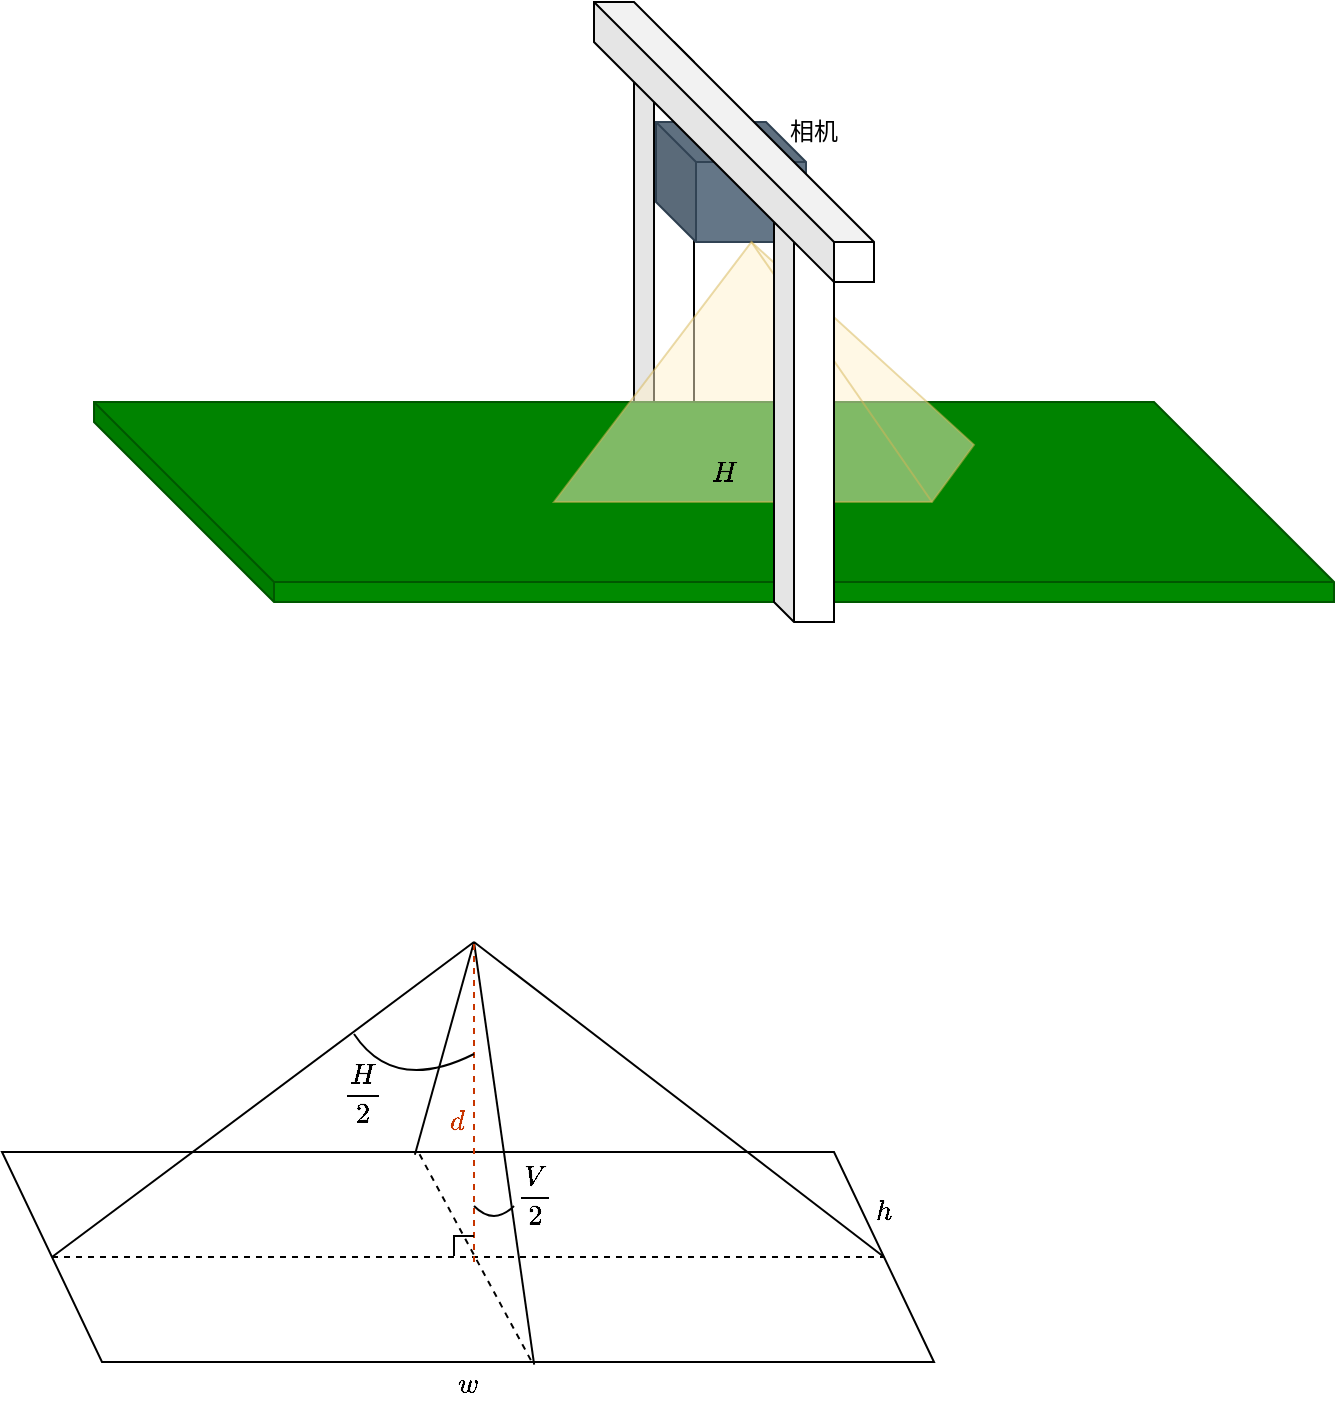 <mxfile version="21.3.6" type="github" pages="2">
  <diagram id="1NfUXGRbyNCHauA-c6Rg" name="传送带-相机">
    <mxGraphModel dx="1857" dy="1001" grid="1" gridSize="10" guides="1" tooltips="1" connect="1" arrows="1" fold="1" page="1" pageScale="1" pageWidth="827" pageHeight="1169" math="1" shadow="0">
      <root>
        <mxCell id="0" />
        <mxCell id="-tubiMW4hBpiqMgosA95-1" value="传送带" style="" parent="0" />
        <mxCell id="-tubiMW4hBpiqMgosA95-4" value="" style="shape=cube;whiteSpace=wrap;html=1;boundedLbl=1;backgroundOutline=1;darkOpacity=0.05;darkOpacity2=0.1;size=10;" parent="-tubiMW4hBpiqMgosA95-1" vertex="1">
          <mxGeometry x="220" y="210" width="30" height="210" as="geometry" />
        </mxCell>
        <mxCell id="-tubiMW4hBpiqMgosA95-2" value="" style="shape=cube;whiteSpace=wrap;html=1;boundedLbl=1;backgroundOutline=1;darkOpacity=0.05;darkOpacity2=0.1;fillColor=#008a00;strokeColor=#005700;fontColor=#ffffff;size=90;" parent="-tubiMW4hBpiqMgosA95-1" vertex="1">
          <mxGeometry x="-50" y="390" width="620" height="100" as="geometry" />
        </mxCell>
        <mxCell id="-tubiMW4hBpiqMgosA95-8" value="" style="shape=cube;whiteSpace=wrap;html=1;boundedLbl=1;backgroundOutline=1;darkOpacity=0.05;darkOpacity2=0.1;size=20;fillColor=#647687;fontColor=#ffffff;strokeColor=#314354;" parent="-tubiMW4hBpiqMgosA95-1" vertex="1">
          <mxGeometry x="231" y="250" width="75" height="60" as="geometry" />
        </mxCell>
        <mxCell id="-tubiMW4hBpiqMgosA95-11" value="" style="verticalLabelPosition=bottom;verticalAlign=top;html=1;shape=mxgraph.basic.pyramid;dx1=0.47;dx2=0.9;dy1=1;dy2=0.78;fillColor=#fff2cc;strokeColor=#d6b656;opacity=50;" parent="-tubiMW4hBpiqMgosA95-1" vertex="1">
          <mxGeometry x="180" y="310" width="210" height="130" as="geometry" />
        </mxCell>
        <mxCell id="-tubiMW4hBpiqMgosA95-3" value="" style="shape=cube;whiteSpace=wrap;html=1;boundedLbl=1;backgroundOutline=1;darkOpacity=0.05;darkOpacity2=0.1;size=10;" parent="-tubiMW4hBpiqMgosA95-1" vertex="1">
          <mxGeometry x="290" y="290" width="30" height="210" as="geometry" />
        </mxCell>
        <mxCell id="-tubiMW4hBpiqMgosA95-6" value="" style="shape=cube;whiteSpace=wrap;html=1;boundedLbl=1;backgroundOutline=1;darkOpacity=0.05;darkOpacity2=0.1;size=120;" parent="-tubiMW4hBpiqMgosA95-1" vertex="1">
          <mxGeometry x="200" y="190" width="140" height="140" as="geometry" />
        </mxCell>
        <mxCell id="-tubiMW4hBpiqMgosA95-49" value="`H/2`" style="text;html=1;strokeColor=none;fillColor=none;align=center;verticalAlign=middle;whiteSpace=wrap;rounded=0;" parent="-tubiMW4hBpiqMgosA95-1" vertex="1">
          <mxGeometry x="70" y="720" width="30" height="30" as="geometry" />
        </mxCell>
        <mxCell id="1" value="相机" parent="0" />
        <mxCell id="-tubiMW4hBpiqMgosA95-17" value="" style="shape=parallelogram;perimeter=parallelogramPerimeter;whiteSpace=wrap;html=1;fixedSize=1;fillColor=none;flipH=1;size=50.0;" parent="1" vertex="1">
          <mxGeometry x="-96" y="765" width="466" height="105" as="geometry" />
        </mxCell>
        <mxCell id="-tubiMW4hBpiqMgosA95-24" value="" style="endArrow=none;html=1;rounded=0;exitX=0.429;exitY=1.013;exitDx=0;exitDy=0;exitPerimeter=0;" parent="1" source="-tubiMW4hBpiqMgosA95-17" edge="1">
          <mxGeometry width="50" height="50" relative="1" as="geometry">
            <mxPoint x="230" y="640" as="sourcePoint" />
            <mxPoint x="140" y="660" as="targetPoint" />
          </mxGeometry>
        </mxCell>
        <mxCell id="-tubiMW4hBpiqMgosA95-25" value="" style="endArrow=none;html=1;rounded=0;exitX=0.557;exitY=0.013;exitDx=0;exitDy=0;exitPerimeter=0;" parent="1" source="-tubiMW4hBpiqMgosA95-17" edge="1">
          <mxGeometry width="50" height="50" relative="1" as="geometry">
            <mxPoint x="300" y="810" as="sourcePoint" />
            <mxPoint x="140" y="660" as="targetPoint" />
          </mxGeometry>
        </mxCell>
        <mxCell id="-tubiMW4hBpiqMgosA95-26" value="" style="endArrow=none;html=1;rounded=0;exitX=1;exitY=0.5;exitDx=0;exitDy=0;" parent="1" source="-tubiMW4hBpiqMgosA95-17" edge="1">
          <mxGeometry width="50" height="50" relative="1" as="geometry">
            <mxPoint x="195" y="880" as="sourcePoint" />
            <mxPoint x="140" y="660" as="targetPoint" />
          </mxGeometry>
        </mxCell>
        <mxCell id="-tubiMW4hBpiqMgosA95-27" value="" style="endArrow=none;html=1;rounded=0;exitX=0;exitY=0.5;exitDx=0;exitDy=0;" parent="1" source="-tubiMW4hBpiqMgosA95-17" edge="1">
          <mxGeometry width="50" height="50" relative="1" as="geometry">
            <mxPoint x="425" y="830" as="sourcePoint" />
            <mxPoint x="140" y="660" as="targetPoint" />
          </mxGeometry>
        </mxCell>
        <mxCell id="-tubiMW4hBpiqMgosA95-28" value="" style="endArrow=none;dashed=1;html=1;rounded=0;exitX=0;exitY=0.5;exitDx=0;exitDy=0;entryX=1;entryY=0.5;entryDx=0;entryDy=0;" parent="1" source="-tubiMW4hBpiqMgosA95-17" target="-tubiMW4hBpiqMgosA95-17" edge="1">
          <mxGeometry width="50" height="50" relative="1" as="geometry">
            <mxPoint x="150" y="680" as="sourcePoint" />
            <mxPoint x="200" y="630" as="targetPoint" />
          </mxGeometry>
        </mxCell>
        <mxCell id="-tubiMW4hBpiqMgosA95-30" value="" style="endArrow=none;dashed=1;html=1;rounded=0;fillColor=#fa6800;strokeColor=#C73500;" parent="1" edge="1">
          <mxGeometry width="50" height="50" relative="1" as="geometry">
            <mxPoint x="140" y="820" as="sourcePoint" />
            <mxPoint x="140" y="660" as="targetPoint" />
          </mxGeometry>
        </mxCell>
        <mxCell id="-tubiMW4hBpiqMgosA95-35" value="" style="endArrow=none;html=1;curved=1;" parent="1" edge="1">
          <mxGeometry x="-1" y="-236" width="50" height="50" relative="1" as="geometry">
            <mxPoint x="80" y="706" as="sourcePoint" />
            <mxPoint x="140" y="716" as="targetPoint" />
            <Array as="points">
              <mxPoint x="100" y="736" />
            </Array>
            <mxPoint x="-273" y="-140" as="offset" />
          </mxGeometry>
        </mxCell>
        <mxCell id="-tubiMW4hBpiqMgosA95-36" value="`H`" style="text;html=1;strokeColor=none;fillColor=none;align=center;verticalAlign=middle;whiteSpace=wrap;rounded=0;" parent="1" vertex="1">
          <mxGeometry x="250" y="410" width="30" height="30" as="geometry" />
        </mxCell>
        <mxCell id="-tubiMW4hBpiqMgosA95-37" value="" style="endArrow=none;html=1;curved=1;endSize=0;startSize=0;" parent="1" edge="1">
          <mxGeometry x="-1" y="-236" width="50" height="50" relative="1" as="geometry">
            <mxPoint x="140" y="792" as="sourcePoint" />
            <mxPoint x="160" y="792" as="targetPoint" />
            <Array as="points">
              <mxPoint x="150" y="802" />
            </Array>
            <mxPoint x="-273" y="-140" as="offset" />
          </mxGeometry>
        </mxCell>
        <mxCell id="-tubiMW4hBpiqMgosA95-38" value="`V/2`" style="text;html=1;strokeColor=none;fillColor=none;align=center;verticalAlign=middle;whiteSpace=wrap;rounded=0;" parent="1" vertex="1">
          <mxGeometry x="161" y="771" width="20" height="30" as="geometry" />
        </mxCell>
        <mxCell id="-tubiMW4hBpiqMgosA95-39" value="`h`" style="text;html=1;strokeColor=none;fillColor=none;align=center;verticalAlign=middle;whiteSpace=wrap;rounded=0;" parent="1" vertex="1">
          <mxGeometry x="330" y="780" width="30" height="30" as="geometry" />
        </mxCell>
        <mxCell id="-tubiMW4hBpiqMgosA95-40" value="`w`" style="text;html=1;strokeColor=none;fillColor=none;align=center;verticalAlign=middle;whiteSpace=wrap;rounded=0;" parent="1" vertex="1">
          <mxGeometry x="122" y="866" width="30" height="30" as="geometry" />
        </mxCell>
        <mxCell id="-tubiMW4hBpiqMgosA95-41" value="`d`" style="text;html=1;strokeColor=none;fillColor=none;align=center;verticalAlign=middle;whiteSpace=wrap;rounded=0;fontColor=#C73500;" parent="1" vertex="1">
          <mxGeometry x="117" y="735" width="30" height="30" as="geometry" />
        </mxCell>
        <mxCell id="-tubiMW4hBpiqMgosA95-46" value="" style="endArrow=none;dashed=1;html=1;rounded=0;exitX=0.552;exitY=0.011;exitDx=0;exitDy=0;entryX=0.432;entryY=0.996;entryDx=0;entryDy=0;exitPerimeter=0;entryPerimeter=0;" parent="1" source="-tubiMW4hBpiqMgosA95-17" target="-tubiMW4hBpiqMgosA95-17" edge="1">
          <mxGeometry width="50" height="50" relative="1" as="geometry">
            <mxPoint x="-61.0" y="827.5" as="sourcePoint" />
            <mxPoint x="355" y="827.5" as="targetPoint" />
          </mxGeometry>
        </mxCell>
        <mxCell id="-tubiMW4hBpiqMgosA95-47" value="" style="endArrow=none;html=1;fontColor=#C73500;startSize=0;endSize=0;rounded=0;" parent="1" edge="1">
          <mxGeometry width="50" height="50" relative="1" as="geometry">
            <mxPoint x="130" y="817" as="sourcePoint" />
            <mxPoint x="140" y="807" as="targetPoint" />
            <Array as="points">
              <mxPoint x="130" y="807" />
            </Array>
          </mxGeometry>
        </mxCell>
        <mxCell id="-tubiMW4hBpiqMgosA95-48" value="相机" style="text;html=1;strokeColor=none;fillColor=none;align=center;verticalAlign=middle;whiteSpace=wrap;rounded=0;fontColor=#000000;" parent="1" vertex="1">
          <mxGeometry x="280" y="240" width="60" height="30" as="geometry" />
        </mxCell>
      </root>
    </mxGraphModel>
  </diagram>
  <diagram id="XuQnnng7b7wH7JDiEtgx" name="第 2 页">
    <mxGraphModel dx="2426" dy="1564" grid="1" gridSize="10" guides="1" tooltips="1" connect="1" arrows="1" fold="1" page="1" pageScale="1" pageWidth="827" pageHeight="1169" math="1" shadow="0">
      <root>
        <mxCell id="0" />
        <mxCell id="SmqsWfbFAaSB6eGqA43s-1" value="节点" style="locked=1;" parent="0" />
        <mxCell id="SmqsWfbFAaSB6eGqA43s-26" value="" style="rounded=0;whiteSpace=wrap;html=1;fillColor=#fff2cc;strokeColor=#d6b656;" vertex="1" parent="SmqsWfbFAaSB6eGqA43s-1">
          <mxGeometry x="39" y="305" width="650" height="515" as="geometry" />
        </mxCell>
        <mxCell id="SmqsWfbFAaSB6eGqA43s-28" value="aruco_detect" style="text;html=1;strokeColor=none;fillColor=none;align=center;verticalAlign=middle;whiteSpace=wrap;rounded=0;fontSize=20;fontStyle=1" vertex="1" parent="SmqsWfbFAaSB6eGqA43s-1">
          <mxGeometry x="40" y="780" width="150" height="40" as="geometry" />
        </mxCell>
        <mxCell id="SmqsWfbFAaSB6eGqA43s-29" value="" style="rounded=0;whiteSpace=wrap;html=1;fillColor=#d5e8d4;strokeColor=#82b366;" vertex="1" parent="SmqsWfbFAaSB6eGqA43s-1">
          <mxGeometry x="-530" y="290" width="530" height="530" as="geometry" />
        </mxCell>
        <mxCell id="SmqsWfbFAaSB6eGqA43s-30" value="camera" style="text;html=1;strokeColor=none;fillColor=none;align=center;verticalAlign=middle;whiteSpace=wrap;rounded=0;fontSize=20;fontStyle=1" vertex="1" parent="SmqsWfbFAaSB6eGqA43s-1">
          <mxGeometry x="-350" y="780" width="150" height="40" as="geometry" />
        </mxCell>
        <mxCell id="SmqsWfbFAaSB6eGqA43s-49" value="" style="rounded=0;whiteSpace=wrap;html=1;fillColor=#dae8fc;strokeColor=#6c8ebf;" vertex="1" parent="SmqsWfbFAaSB6eGqA43s-1">
          <mxGeometry x="-200" y="840" width="890" height="820" as="geometry" />
        </mxCell>
        <mxCell id="SmqsWfbFAaSB6eGqA43s-50" value="Fiducial_SLAM" style="text;html=1;strokeColor=none;fillColor=none;align=center;verticalAlign=middle;whiteSpace=wrap;rounded=0;fontSize=20;fontStyle=1" vertex="1" parent="SmqsWfbFAaSB6eGqA43s-1">
          <mxGeometry x="-200" y="1620" width="150" height="40" as="geometry" />
        </mxCell>
        <mxCell id="1" value="模块" style="" parent="0" />
        <mxCell id="SmqsWfbFAaSB6eGqA43s-15" style="edgeStyle=orthogonalEdgeStyle;rounded=0;orthogonalLoop=1;jettySize=auto;html=1;entryX=0;entryY=0.5;entryDx=0;entryDy=0;endArrow=none;endFill=0;" edge="1" parent="1" source="SmqsWfbFAaSB6eGqA43s-6" target="SmqsWfbFAaSB6eGqA43s-7">
          <mxGeometry relative="1" as="geometry" />
        </mxCell>
        <mxCell id="SmqsWfbFAaSB6eGqA43s-16" style="edgeStyle=orthogonalEdgeStyle;rounded=0;orthogonalLoop=1;jettySize=auto;html=1;entryX=0;entryY=0.5;entryDx=0;entryDy=0;endArrow=none;endFill=0;" edge="1" parent="1" source="SmqsWfbFAaSB6eGqA43s-6" target="SmqsWfbFAaSB6eGqA43s-8">
          <mxGeometry relative="1" as="geometry" />
        </mxCell>
        <mxCell id="SmqsWfbFAaSB6eGqA43s-17" style="edgeStyle=orthogonalEdgeStyle;rounded=0;orthogonalLoop=1;jettySize=auto;html=1;endArrow=none;endFill=0;entryX=0;entryY=0.5;entryDx=0;entryDy=0;" edge="1" parent="1" source="SmqsWfbFAaSB6eGqA43s-6" target="SmqsWfbFAaSB6eGqA43s-10">
          <mxGeometry relative="1" as="geometry" />
        </mxCell>
        <mxCell id="SmqsWfbFAaSB6eGqA43s-6" value="&lt;h1&gt;&lt;span style=&quot;background-color: initial;&quot;&gt;imageCallback&lt;/span&gt;&lt;/h1&gt;&lt;div style=&quot;font-size: 20px;&quot;&gt;&lt;ul&gt;&lt;li&gt;marker detection&lt;/li&gt;&lt;li&gt;pose estimation&lt;/li&gt;&lt;/ul&gt;&lt;/div&gt;" style="text;html=1;strokeColor=default;fillColor=none;spacing=5;spacingTop=-20;whiteSpace=wrap;overflow=hidden;rounded=0;" vertex="1" parent="1">
          <mxGeometry x="49" y="500" width="240" height="130" as="geometry" />
        </mxCell>
        <mxCell id="SmqsWfbFAaSB6eGqA43s-39" style="edgeStyle=orthogonalEdgeStyle;rounded=0;orthogonalLoop=1;jettySize=auto;html=1;entryX=0.5;entryY=0;entryDx=0;entryDy=0;" edge="1" parent="1" source="SmqsWfbFAaSB6eGqA43s-7" target="SmqsWfbFAaSB6eGqA43s-34">
          <mxGeometry relative="1" as="geometry" />
        </mxCell>
        <mxCell id="SmqsWfbFAaSB6eGqA43s-7" value="&lt;h1 style=&quot;font-size: 16px;&quot;&gt;fiducial_msgs/FiducialTransform []&lt;/h1&gt;&lt;div&gt;marker id, pose, and detection error&lt;/div&gt;&lt;div style=&quot;font-size: 16px;&quot;&gt;&lt;ul style=&quot;font-size: 16px;&quot;&gt;&lt;li style=&quot;font-size: 16px;&quot;&gt;marker_id&lt;/li&gt;&lt;li style=&quot;font-size: 16px;&quot;&gt;transform&lt;/li&gt;&lt;li style=&quot;font-size: 16px;&quot;&gt;image_error (reprojection error)&lt;/li&gt;&lt;li style=&quot;font-size: 16px;&quot;&gt;object_error&lt;/li&gt;&lt;/ul&gt;&lt;/div&gt;" style="text;html=1;strokeColor=default;fillColor=none;spacing=5;spacingTop=-20;whiteSpace=wrap;overflow=hidden;rounded=0;dashed=1;fontSize=16;" vertex="1" parent="1">
          <mxGeometry x="329" y="660" width="340" height="150" as="geometry" />
        </mxCell>
        <mxCell id="SmqsWfbFAaSB6eGqA43s-8" value="&lt;h1 style=&quot;font-size: 16px;&quot;&gt;TF (geometry_msgs/TransformStamped)&lt;/h1&gt;&lt;div style=&quot;font-size: 16px;&quot;&gt;&lt;ul style=&quot;font-size: 16px;&quot;&gt;&lt;li style=&quot;font-size: 16px;&quot;&gt;header&lt;/li&gt;&lt;ul&gt;&lt;li style=&quot;font-size: 16px;&quot;&gt;timestamp&lt;/li&gt;&lt;li style=&quot;font-size: 16px;&quot;&gt;frame_id&lt;/li&gt;&lt;/ul&gt;&lt;li style=&quot;font-size: 16px;&quot;&gt;transform&lt;/li&gt;&lt;li style=&quot;font-size: 16px;&quot;&gt;child_frame&lt;/li&gt;&lt;/ul&gt;&lt;/div&gt;" style="text;html=1;strokeColor=default;fillColor=none;spacing=5;spacingTop=-20;whiteSpace=wrap;overflow=hidden;rounded=0;dashed=1;fontSize=16;" vertex="1" parent="1">
          <mxGeometry x="329" y="500" width="340" height="130" as="geometry" />
        </mxCell>
        <mxCell id="SmqsWfbFAaSB6eGqA43s-10" value="&lt;h1 style=&quot;font-size: 16px;&quot;&gt;image (sensor_msgs/image)&lt;/h1&gt;&lt;div&gt;Image drawn with detected marker&amp;nbsp;&lt;/div&gt;&lt;div style=&quot;font-size: 16px;&quot;&gt;&lt;ul style=&quot;font-size: 16px;&quot;&gt;&lt;li style=&quot;font-size: 16px;&quot;&gt;header&lt;/li&gt;&lt;ul&gt;&lt;li style=&quot;font-size: 16px;&quot;&gt;timestamp&lt;/li&gt;&lt;li style=&quot;font-size: 16px;&quot;&gt;frame_id&lt;/li&gt;&lt;/ul&gt;&lt;li style=&quot;font-size: 16px;&quot;&gt;image&lt;/li&gt;&lt;/ul&gt;&lt;/div&gt;" style="text;html=1;strokeColor=default;fillColor=none;spacing=5;spacingTop=-20;whiteSpace=wrap;overflow=hidden;rounded=0;dashed=1;fontSize=16;" vertex="1" parent="1">
          <mxGeometry x="329" y="325" width="340" height="150" as="geometry" />
        </mxCell>
        <mxCell id="SmqsWfbFAaSB6eGqA43s-14" style="edgeStyle=orthogonalEdgeStyle;rounded=0;orthogonalLoop=1;jettySize=auto;html=1;entryX=0.5;entryY=0;entryDx=0;entryDy=0;" edge="1" parent="1" source="SmqsWfbFAaSB6eGqA43s-12" target="SmqsWfbFAaSB6eGqA43s-6">
          <mxGeometry relative="1" as="geometry" />
        </mxCell>
        <mxCell id="SmqsWfbFAaSB6eGqA43s-12" value="&lt;h1&gt;&lt;span style=&quot;background-color: initial;&quot;&gt;camInfoCallback&lt;/span&gt;&lt;/h1&gt;&lt;div style=&quot;font-size: 20px;&quot;&gt;&lt;ul&gt;&lt;li&gt;&lt;span style=&quot;background-color: initial;&quot;&gt;Get camera intrinsics from /camera_info&lt;/span&gt;&lt;br&gt;&lt;/li&gt;&lt;/ul&gt;&lt;/div&gt;" style="text;html=1;strokeColor=default;fillColor=none;spacing=5;spacingTop=-20;whiteSpace=wrap;overflow=hidden;rounded=0;" vertex="1" parent="1">
          <mxGeometry x="49" y="320" width="240" height="130" as="geometry" />
        </mxCell>
        <mxCell id="SmqsWfbFAaSB6eGqA43s-24" style="edgeStyle=orthogonalEdgeStyle;rounded=0;orthogonalLoop=1;jettySize=auto;html=1;entryX=0;entryY=0.5;entryDx=0;entryDy=0;strokeWidth=1;endArrow=none;endFill=0;" edge="1" parent="1" source="SmqsWfbFAaSB6eGqA43s-18" target="SmqsWfbFAaSB6eGqA43s-23">
          <mxGeometry relative="1" as="geometry" />
        </mxCell>
        <mxCell id="SmqsWfbFAaSB6eGqA43s-18" value="&lt;div style=&quot;font-size: 20px;&quot;&gt;&lt;div&gt;&lt;span style=&quot;background-color: initial;&quot;&gt;&lt;br&gt;&lt;/span&gt;&lt;/div&gt;&lt;div&gt;&lt;span style=&quot;background-color: initial;&quot;&gt;Image publisher&lt;/span&gt;&lt;br&gt;&lt;/div&gt;&lt;div&gt;&lt;br&gt;&lt;/div&gt;&lt;div&gt;&lt;span style=&quot;font-weight: 400;&quot;&gt;publish raw image read from camera&lt;/span&gt;&lt;/div&gt;&lt;/div&gt;" style="text;html=1;strokeColor=default;fillColor=none;spacing=5;spacingTop=-20;whiteSpace=wrap;overflow=hidden;rounded=0;fontStyle=1" vertex="1" parent="1">
          <mxGeometry x="-510" y="500" width="240" height="130" as="geometry" />
        </mxCell>
        <mxCell id="SmqsWfbFAaSB6eGqA43s-21" style="edgeStyle=orthogonalEdgeStyle;rounded=0;orthogonalLoop=1;jettySize=auto;html=1;entryX=0;entryY=0.5;entryDx=0;entryDy=0;endArrow=none;endFill=0;" edge="1" parent="1" source="SmqsWfbFAaSB6eGqA43s-19" target="SmqsWfbFAaSB6eGqA43s-20">
          <mxGeometry relative="1" as="geometry" />
        </mxCell>
        <mxCell id="SmqsWfbFAaSB6eGqA43s-19" value="&lt;div style=&quot;font-size: 20px;&quot;&gt;&lt;div&gt;&lt;span style=&quot;background-color: initial;&quot;&gt;&lt;br&gt;&lt;/span&gt;&lt;/div&gt;&lt;div&gt;&lt;span style=&quot;background-color: initial;&quot;&gt;camera info publisher&lt;/span&gt;&lt;br&gt;&lt;/div&gt;&lt;div&gt;&lt;br&gt;&lt;/div&gt;&lt;div&gt;&lt;span style=&quot;font-weight: 400;&quot;&gt;publish camera info containing camera intrinsics&lt;/span&gt;&lt;/div&gt;&lt;/div&gt;" style="text;html=1;strokeColor=default;fillColor=none;spacing=5;spacingTop=-20;whiteSpace=wrap;overflow=hidden;rounded=0;fontStyle=1" vertex="1" parent="1">
          <mxGeometry x="-510" y="315" width="240" height="140" as="geometry" />
        </mxCell>
        <mxCell id="SmqsWfbFAaSB6eGqA43s-22" style="edgeStyle=orthogonalEdgeStyle;rounded=0;orthogonalLoop=1;jettySize=auto;html=1;entryX=0;entryY=0.5;entryDx=0;entryDy=0;" edge="1" parent="1" source="SmqsWfbFAaSB6eGqA43s-20" target="SmqsWfbFAaSB6eGqA43s-12">
          <mxGeometry relative="1" as="geometry" />
        </mxCell>
        <mxCell id="SmqsWfbFAaSB6eGqA43s-20" value="&lt;h1 style=&quot;font-size: 16px;&quot;&gt;sensor_msgs/CameraInfo&amp;nbsp;&lt;/h1&gt;&lt;div style=&quot;font-size: 16px;&quot;&gt;&lt;ul style=&quot;font-size: 16px;&quot;&gt;&lt;li style=&quot;font-size: 16px;&quot;&gt;header&lt;/li&gt;&lt;ul&gt;&lt;li style=&quot;font-size: 16px;&quot;&gt;timestamp&lt;/li&gt;&lt;li style=&quot;font-size: 16px;&quot;&gt;frame_id&lt;/li&gt;&lt;/ul&gt;&lt;li style=&quot;font-size: 16px;&quot;&gt;camera_info&lt;/li&gt;&lt;ul&gt;&lt;li style=&quot;font-size: 16px;&quot;&gt;K&lt;/li&gt;&lt;li style=&quot;font-size: 16px;&quot;&gt;D&lt;/li&gt;&lt;/ul&gt;&lt;/ul&gt;&lt;/div&gt;" style="text;html=1;strokeColor=default;fillColor=none;spacing=5;spacingTop=-20;whiteSpace=wrap;overflow=hidden;rounded=0;dashed=1;fontSize=16;" vertex="1" parent="1">
          <mxGeometry x="-230" y="307.5" width="210" height="155" as="geometry" />
        </mxCell>
        <mxCell id="SmqsWfbFAaSB6eGqA43s-25" style="edgeStyle=orthogonalEdgeStyle;rounded=0;orthogonalLoop=1;jettySize=auto;html=1;entryX=0;entryY=0.5;entryDx=0;entryDy=0;" edge="1" parent="1" source="SmqsWfbFAaSB6eGqA43s-23" target="SmqsWfbFAaSB6eGqA43s-6">
          <mxGeometry relative="1" as="geometry" />
        </mxCell>
        <mxCell id="SmqsWfbFAaSB6eGqA43s-23" value="&lt;h1 style=&quot;font-size: 16px;&quot;&gt;image (sensor_msgs/image)&lt;/h1&gt;&lt;div&gt;Raw image&amp;nbsp;&lt;/div&gt;&lt;div style=&quot;font-size: 16px;&quot;&gt;&lt;ul style=&quot;font-size: 16px;&quot;&gt;&lt;li style=&quot;font-size: 16px;&quot;&gt;header&lt;/li&gt;&lt;ul&gt;&lt;li style=&quot;font-size: 16px;&quot;&gt;timestamp&lt;/li&gt;&lt;li style=&quot;font-size: 16px;&quot;&gt;frame_id&lt;/li&gt;&lt;/ul&gt;&lt;li style=&quot;font-size: 16px;&quot;&gt;image&lt;/li&gt;&lt;/ul&gt;&lt;/div&gt;" style="text;html=1;strokeColor=default;fillColor=none;spacing=5;spacingTop=-20;whiteSpace=wrap;overflow=hidden;rounded=0;dashed=1;fontSize=16;" vertex="1" parent="1">
          <mxGeometry x="-240" y="490" width="230" height="150" as="geometry" />
        </mxCell>
        <mxCell id="SmqsWfbFAaSB6eGqA43s-41" style="edgeStyle=orthogonalEdgeStyle;rounded=0;orthogonalLoop=1;jettySize=auto;html=1;" edge="1" parent="1" source="SmqsWfbFAaSB6eGqA43s-34" target="SmqsWfbFAaSB6eGqA43s-35">
          <mxGeometry relative="1" as="geometry" />
        </mxCell>
        <mxCell id="SmqsWfbFAaSB6eGqA43s-34" value="&lt;h1&gt;Observation&lt;/h1&gt;&lt;div style=&quot;font-size: 20px;&quot;&gt;&lt;ul&gt;&lt;li&gt;&amp;nbsp;marker id&lt;/li&gt;&lt;li&gt;`T_{camera}^{marker}`&lt;/li&gt;&lt;/ul&gt;&lt;ul&gt;&lt;li style=&quot;border-color: var(--border-color);&quot;&gt;`T_{marker}^{camera}`&lt;/li&gt;&lt;/ul&gt;&lt;/div&gt;" style="text;html=1;strokeColor=default;fillColor=none;spacing=5;spacingTop=-20;whiteSpace=wrap;overflow=hidden;rounded=0;align=center;arcSize=10;" vertex="1" parent="1">
          <mxGeometry x="399" y="1090" width="200" height="175" as="geometry" />
        </mxCell>
        <mxCell id="SmqsWfbFAaSB6eGqA43s-36" value="&lt;h1&gt;&lt;span style=&quot;white-space: pre;&quot;&gt;&#x9;&lt;/span&gt;Fiducial&lt;/h1&gt;&lt;div&gt;&lt;font style=&quot;font-size: 20px;&quot;&gt;&amp;nbsp; landmark of map&lt;/font&gt;&lt;/div&gt;&lt;div style=&quot;font-size: 18px;&quot;&gt;&lt;ul&gt;&lt;li&gt;marker id&lt;/li&gt;&lt;li&gt;number of observations that generate this marker&lt;/li&gt;&lt;li&gt;visible (is this landmark visible in current scene)&lt;/li&gt;&lt;li&gt;links (other landmarks connect to this marker)&lt;/li&gt;&lt;li&gt;pose (marker pose in map frame)&lt;/li&gt;&lt;/ul&gt;&lt;/div&gt;" style="text;html=1;strokeColor=default;fillColor=none;spacing=5;spacingTop=-20;whiteSpace=wrap;overflow=hidden;rounded=0;align=left;arcSize=7;" vertex="1" parent="1">
          <mxGeometry x="340" y="1300" width="300" height="290" as="geometry" />
        </mxCell>
        <mxCell id="SmqsWfbFAaSB6eGqA43s-35" value="&lt;h1&gt;&lt;span style=&quot;white-space: pre;&quot;&gt;&#x9;&lt;/span&gt;Map&lt;/h1&gt;&lt;div style=&quot;font-size: 20px;&quot;&gt;&lt;ul&gt;&lt;li&gt;&lt;span style=&quot;background-color: initial;&quot;&gt;&amp;nbsp;Fiducial[ ]&amp;nbsp; &amp;nbsp;(landmark)&lt;/span&gt;&lt;br&gt;&lt;/li&gt;&lt;/ul&gt;&lt;/div&gt;" style="text;html=1;strokeColor=default;fillColor=none;spacing=5;spacingTop=-20;whiteSpace=wrap;overflow=hidden;rounded=0;align=left;arcSize=10;" vertex="1" parent="1">
          <mxGeometry x="-151" y="860" width="440" height="670" as="geometry" />
        </mxCell>
        <mxCell id="SmqsWfbFAaSB6eGqA43s-46" style="edgeStyle=orthogonalEdgeStyle;rounded=0;orthogonalLoop=1;jettySize=auto;html=1;entryX=0.5;entryY=0;entryDx=0;entryDy=0;" edge="1" parent="1" source="SmqsWfbFAaSB6eGqA43s-37" target="SmqsWfbFAaSB6eGqA43s-38">
          <mxGeometry relative="1" as="geometry" />
        </mxCell>
        <mxCell id="SmqsWfbFAaSB6eGqA43s-37" value="&lt;h1&gt;UpdateRobotPose(Observation, camera_pose)&lt;br&gt;&lt;/h1&gt;&lt;div&gt;&lt;font style=&quot;font-size: 20px;&quot;&gt;update {estimated base} frame pose with respect to {map} frame, using observed markers (Kalman filter fuse multiple marker poses)&lt;/font&gt;&lt;/div&gt;&lt;div&gt;&lt;font style=&quot;font-size: 20px;&quot;&gt;&lt;br&gt;&lt;/font&gt;&lt;/div&gt;&lt;div&gt;&lt;span style=&quot;font-size: 20px;&quot;&gt;`T_{map}^{base}=T_{map}^{marker_id} T_{marker_id}^{camera} T_{camera}^{base}`&lt;/span&gt;&lt;/div&gt;" style="text;html=1;strokeColor=default;fillColor=none;spacing=5;spacingTop=-20;whiteSpace=wrap;overflow=hidden;rounded=1;align=left;arcSize=10;verticalAlign=top;" vertex="1" parent="1">
          <mxGeometry x="-111" y="955.31" width="380" height="244.69" as="geometry" />
        </mxCell>
        <mxCell id="SmqsWfbFAaSB6eGqA43s-48" style="edgeStyle=orthogonalEdgeStyle;rounded=0;orthogonalLoop=1;jettySize=auto;html=1;entryX=0;entryY=0.5;entryDx=0;entryDy=0;exitX=0.5;exitY=1;exitDx=0;exitDy=0;" edge="1" parent="1" source="SmqsWfbFAaSB6eGqA43s-38" target="SmqsWfbFAaSB6eGqA43s-36">
          <mxGeometry relative="1" as="geometry">
            <Array as="points">
              <mxPoint x="79" y="1510" />
              <mxPoint x="302" y="1510" />
              <mxPoint x="302" y="1475" />
            </Array>
          </mxGeometry>
        </mxCell>
        <mxCell id="SmqsWfbFAaSB6eGqA43s-38" value="&lt;h1&gt;UpdateMap(Observation, camera_pose)&lt;/h1&gt;&lt;div style=&quot;font-size: 18px;&quot;&gt;&lt;ul&gt;&lt;li&gt;&lt;font style=&quot;font-size: 20px;&quot;&gt;add new markers as landmarks&lt;/font&gt;&lt;/li&gt;&lt;li&gt;&lt;font style=&quot;font-size: 20px;&quot;&gt;update marker pose with respect to {map} frame&lt;/font&gt;&lt;/li&gt;&lt;/ul&gt;&lt;div&gt;`T_{map}^{marker_id}=T_{map}^{camera} T_{camera}^{marker_id}`&lt;/div&gt;&lt;/div&gt;" style="text;html=1;strokeColor=default;fillColor=none;spacing=5;spacingTop=-20;overflow=hidden;rounded=1;align=left;arcSize=10;verticalAlign=top;whiteSpace=wrap;" vertex="1" parent="1">
          <mxGeometry x="-106" y="1240" width="370" height="220" as="geometry" />
        </mxCell>
        <mxCell id="SmqsWfbFAaSB6eGqA43s-43" value="`T_{camera}^{marker_id}`" style="text;html=1;strokeColor=none;fillColor=none;align=center;verticalAlign=middle;whiteSpace=wrap;rounded=0;fontSize=20;" vertex="1" parent="1">
          <mxGeometry x="320" y="1139" width="60" height="30" as="geometry" />
        </mxCell>
        <mxCell id="SmqsWfbFAaSB6eGqA43s-44" value="`T_{map}^{base}`" style="text;html=1;strokeColor=#82b366;fillColor=#d5e8d4;align=center;verticalAlign=middle;whiteSpace=wrap;rounded=0;fontSize=20;fontStyle=1" vertex="1" parent="1">
          <mxGeometry x="10" y="1206" width="60" height="30" as="geometry" />
        </mxCell>
        <mxCell id="SmqsWfbFAaSB6eGqA43s-45" value="`T_{map}^{marker_id}`" style="text;html=1;strokeColor=none;fillColor=none;align=center;verticalAlign=middle;whiteSpace=wrap;rounded=0;fontSize=20;" vertex="1" parent="1">
          <mxGeometry x="130" y="1470" width="60" height="30" as="geometry" />
        </mxCell>
      </root>
    </mxGraphModel>
  </diagram>
</mxfile>
